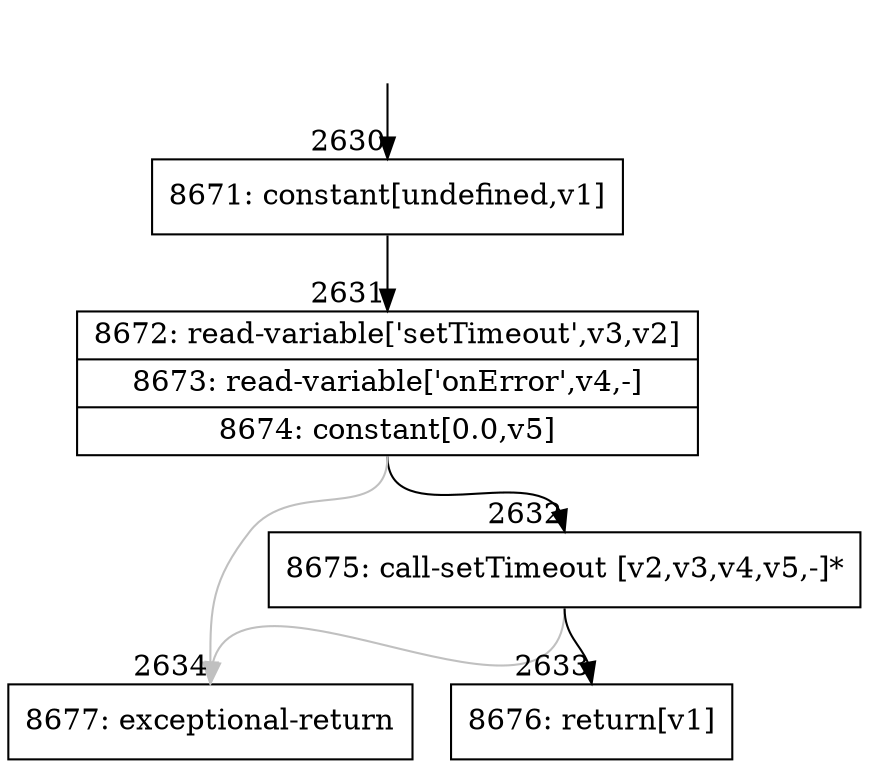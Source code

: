 digraph {
rankdir="TD"
BB_entry134[shape=none,label=""];
BB_entry134 -> BB2630 [tailport=s, headport=n, headlabel="    2630"]
BB2630 [shape=record label="{8671: constant[undefined,v1]}" ] 
BB2630 -> BB2631 [tailport=s, headport=n, headlabel="      2631"]
BB2631 [shape=record label="{8672: read-variable['setTimeout',v3,v2]|8673: read-variable['onError',v4,-]|8674: constant[0.0,v5]}" ] 
BB2631 -> BB2632 [tailport=s, headport=n, headlabel="      2632"]
BB2631 -> BB2634 [tailport=s, headport=n, color=gray, headlabel="      2634"]
BB2632 [shape=record label="{8675: call-setTimeout [v2,v3,v4,v5,-]*}" ] 
BB2632 -> BB2633 [tailport=s, headport=n, headlabel="      2633"]
BB2632 -> BB2634 [tailport=s, headport=n, color=gray]
BB2633 [shape=record label="{8676: return[v1]}" ] 
BB2634 [shape=record label="{8677: exceptional-return}" ] 
//#$~ 4788
}
